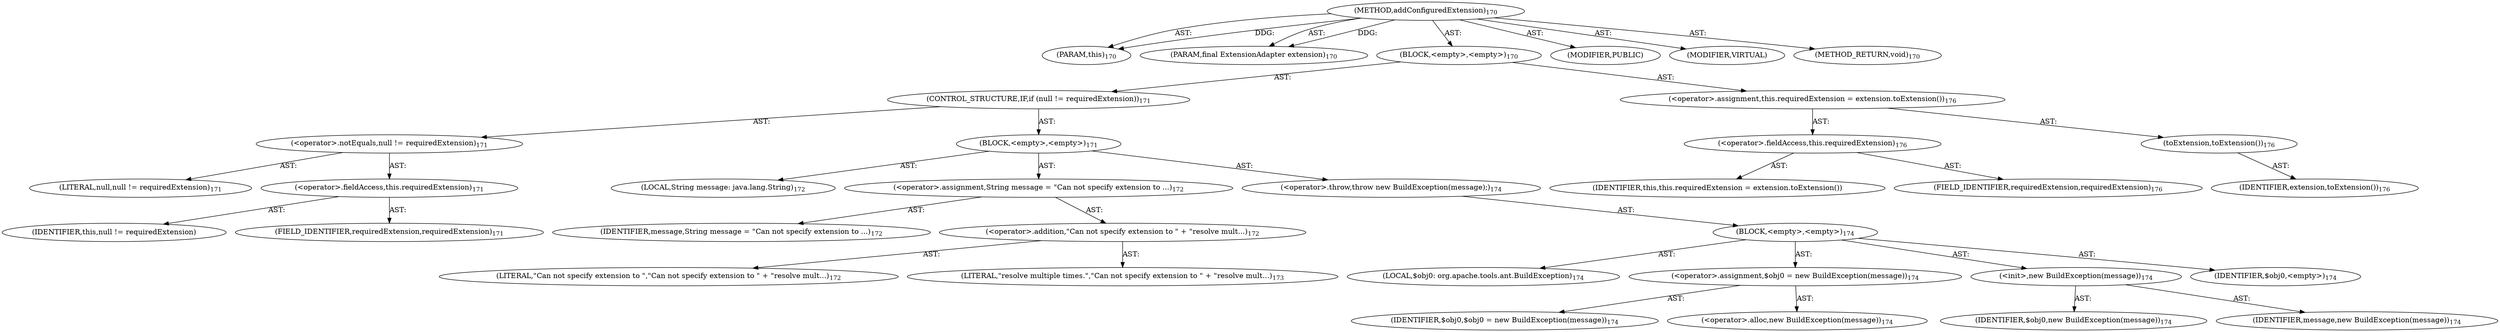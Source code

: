 digraph "addConfiguredExtension" {  
"111669149702" [label = <(METHOD,addConfiguredExtension)<SUB>170</SUB>> ]
"115964117008" [label = <(PARAM,this)<SUB>170</SUB>> ]
"115964117009" [label = <(PARAM,final ExtensionAdapter extension)<SUB>170</SUB>> ]
"25769803782" [label = <(BLOCK,&lt;empty&gt;,&lt;empty&gt;)<SUB>170</SUB>> ]
"47244640256" [label = <(CONTROL_STRUCTURE,IF,if (null != requiredExtension))<SUB>171</SUB>> ]
"30064771084" [label = <(&lt;operator&gt;.notEquals,null != requiredExtension)<SUB>171</SUB>> ]
"90194313216" [label = <(LITERAL,null,null != requiredExtension)<SUB>171</SUB>> ]
"30064771085" [label = <(&lt;operator&gt;.fieldAccess,this.requiredExtension)<SUB>171</SUB>> ]
"68719476765" [label = <(IDENTIFIER,this,null != requiredExtension)> ]
"55834574854" [label = <(FIELD_IDENTIFIER,requiredExtension,requiredExtension)<SUB>171</SUB>> ]
"25769803783" [label = <(BLOCK,&lt;empty&gt;,&lt;empty&gt;)<SUB>171</SUB>> ]
"94489280512" [label = <(LOCAL,String message: java.lang.String)<SUB>172</SUB>> ]
"30064771086" [label = <(&lt;operator&gt;.assignment,String message = &quot;Can not specify extension to ...)<SUB>172</SUB>> ]
"68719476766" [label = <(IDENTIFIER,message,String message = &quot;Can not specify extension to ...)<SUB>172</SUB>> ]
"30064771087" [label = <(&lt;operator&gt;.addition,&quot;Can not specify extension to &quot; + &quot;resolve mult...)<SUB>172</SUB>> ]
"90194313217" [label = <(LITERAL,&quot;Can not specify extension to &quot;,&quot;Can not specify extension to &quot; + &quot;resolve mult...)<SUB>172</SUB>> ]
"90194313218" [label = <(LITERAL,&quot;resolve multiple times.&quot;,&quot;Can not specify extension to &quot; + &quot;resolve mult...)<SUB>173</SUB>> ]
"30064771088" [label = <(&lt;operator&gt;.throw,throw new BuildException(message);)<SUB>174</SUB>> ]
"25769803784" [label = <(BLOCK,&lt;empty&gt;,&lt;empty&gt;)<SUB>174</SUB>> ]
"94489280513" [label = <(LOCAL,$obj0: org.apache.tools.ant.BuildException)<SUB>174</SUB>> ]
"30064771089" [label = <(&lt;operator&gt;.assignment,$obj0 = new BuildException(message))<SUB>174</SUB>> ]
"68719476767" [label = <(IDENTIFIER,$obj0,$obj0 = new BuildException(message))<SUB>174</SUB>> ]
"30064771090" [label = <(&lt;operator&gt;.alloc,new BuildException(message))<SUB>174</SUB>> ]
"30064771091" [label = <(&lt;init&gt;,new BuildException(message))<SUB>174</SUB>> ]
"68719476768" [label = <(IDENTIFIER,$obj0,new BuildException(message))<SUB>174</SUB>> ]
"68719476769" [label = <(IDENTIFIER,message,new BuildException(message))<SUB>174</SUB>> ]
"68719476770" [label = <(IDENTIFIER,$obj0,&lt;empty&gt;)<SUB>174</SUB>> ]
"30064771092" [label = <(&lt;operator&gt;.assignment,this.requiredExtension = extension.toExtension())<SUB>176</SUB>> ]
"30064771093" [label = <(&lt;operator&gt;.fieldAccess,this.requiredExtension)<SUB>176</SUB>> ]
"68719476771" [label = <(IDENTIFIER,this,this.requiredExtension = extension.toExtension())> ]
"55834574855" [label = <(FIELD_IDENTIFIER,requiredExtension,requiredExtension)<SUB>176</SUB>> ]
"30064771094" [label = <(toExtension,toExtension())<SUB>176</SUB>> ]
"68719476772" [label = <(IDENTIFIER,extension,toExtension())<SUB>176</SUB>> ]
"133143986193" [label = <(MODIFIER,PUBLIC)> ]
"133143986194" [label = <(MODIFIER,VIRTUAL)> ]
"128849018886" [label = <(METHOD_RETURN,void)<SUB>170</SUB>> ]
  "111669149702" -> "115964117008"  [ label = "AST: "] 
  "111669149702" -> "115964117009"  [ label = "AST: "] 
  "111669149702" -> "25769803782"  [ label = "AST: "] 
  "111669149702" -> "133143986193"  [ label = "AST: "] 
  "111669149702" -> "133143986194"  [ label = "AST: "] 
  "111669149702" -> "128849018886"  [ label = "AST: "] 
  "25769803782" -> "47244640256"  [ label = "AST: "] 
  "25769803782" -> "30064771092"  [ label = "AST: "] 
  "47244640256" -> "30064771084"  [ label = "AST: "] 
  "47244640256" -> "25769803783"  [ label = "AST: "] 
  "30064771084" -> "90194313216"  [ label = "AST: "] 
  "30064771084" -> "30064771085"  [ label = "AST: "] 
  "30064771085" -> "68719476765"  [ label = "AST: "] 
  "30064771085" -> "55834574854"  [ label = "AST: "] 
  "25769803783" -> "94489280512"  [ label = "AST: "] 
  "25769803783" -> "30064771086"  [ label = "AST: "] 
  "25769803783" -> "30064771088"  [ label = "AST: "] 
  "30064771086" -> "68719476766"  [ label = "AST: "] 
  "30064771086" -> "30064771087"  [ label = "AST: "] 
  "30064771087" -> "90194313217"  [ label = "AST: "] 
  "30064771087" -> "90194313218"  [ label = "AST: "] 
  "30064771088" -> "25769803784"  [ label = "AST: "] 
  "25769803784" -> "94489280513"  [ label = "AST: "] 
  "25769803784" -> "30064771089"  [ label = "AST: "] 
  "25769803784" -> "30064771091"  [ label = "AST: "] 
  "25769803784" -> "68719476770"  [ label = "AST: "] 
  "30064771089" -> "68719476767"  [ label = "AST: "] 
  "30064771089" -> "30064771090"  [ label = "AST: "] 
  "30064771091" -> "68719476768"  [ label = "AST: "] 
  "30064771091" -> "68719476769"  [ label = "AST: "] 
  "30064771092" -> "30064771093"  [ label = "AST: "] 
  "30064771092" -> "30064771094"  [ label = "AST: "] 
  "30064771093" -> "68719476771"  [ label = "AST: "] 
  "30064771093" -> "55834574855"  [ label = "AST: "] 
  "30064771094" -> "68719476772"  [ label = "AST: "] 
  "111669149702" -> "115964117008"  [ label = "DDG: "] 
  "111669149702" -> "115964117009"  [ label = "DDG: "] 
}
